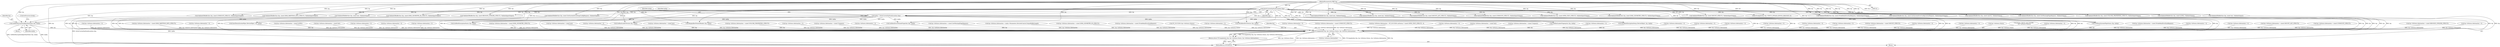 digraph "0_VeraCrypt_f30f9339c9a0b9bbcc6f5ad38804af39db1f479e@API" {
"1002858" [label="(Call,GetBootEncryptionAlgorithmName (Irp, irpSp))"];
"1000132" [label="(Call,IoGetCurrentIrpStackLocation (Irp))"];
"1000127" [label="(MethodParameterIn,PIRP Irp)"];
"1000130" [label="(Call,irpSp = IoGetCurrentIrpStackLocation (Irp))"];
"1003188" [label="(Call,TCCompleteIrp (Irp, Irp->IoStatus.Status, Irp->IoStatus.Information))"];
"1003187" [label="(Return,return TCCompleteIrp (Irp, Irp->IoStatus.Status, Irp->IoStatus.Information);)"];
"1000281" [label="(Call,ValidateIOBufferSize (Irp, sizeof (int), ValidateOutput))"];
"1001775" [label="(Call,Irp->IoStatus.Information = sizeof (RESOLVE_SYMLINK_STRUCT))"];
"1003062" [label="(Call,Irp->IoStatus.Information = 0)"];
"1002098" [label="(Call,ValidateIOBufferSize (Irp, sizeof (DISK_GEOMETRY_EX_STRUCT), ValidateInputOutput))"];
"1001146" [label="(Call,Irp->IoStatus.Information = 0)"];
"1002853" [label="(Call,GetBootLoaderFingerprint (Irp, irpSp))"];
"1002859" [label="(Identifier,Irp)"];
"1001736" [label="(Call,ValidateIOBufferSize (Irp, sizeof (RESOLVE_SYMLINK_STRUCT), ValidateInputOutput))"];
"1002014" [label="(Call,Irp->IoStatus.Information = sizeof (DISK_PARTITION_INFO_STRUCT))"];
"1001090" [label="(Call,Irp->IoStatus.Information = 0)"];
"1001459" [label="(Call,ValidateIOBufferSize (Irp, sizeof (VOLUME_PROPERTIES_STRUCT), ValidateInputOutput))"];
"1002951" [label="(Call,GetDecoySystemWipeStatus (Irp, irpSp))"];
"1003200" [label="(MethodReturn,NTSTATUS)"];
"1000166" [label="(Call,Irp->IoStatus.Information = sizeof (LONG))"];
"1000335" [label="(Call,Irp->IoStatus.Information = sizeof (int))"];
"1003045" [label="(Call,Irp->IoStatus.Information = 0)"];
"1002563" [label="(Call,Irp->IoStatus.Information = 0)"];
"1000772" [label="(Call,Irp->IoStatus.Information = 0)"];
"1002906" [label="(Call,StartDecoySystemWipe (DeviceObject, Irp, irpSp))"];
"1002817" [label="(Call,GetBootEncryptionStatus (Irp, irpSp))"];
"1002080" [label="(Call,Irp->IoStatus.Information = sizeof (DISK_GEOMETRY_STRUCT))"];
"1000147" [label="(Call,ValidateIOBufferSize (Irp, sizeof (LONG), ValidateOutput))"];
"1002883" [label="(Call,Irp->IoStatus.Information = sizeof (int))"];
"1002808" [label="(Call,Irp->IoStatus.Information = 0)"];
"1000220" [label="(Call,ValidateIOBufferSize (Irp, sizeof (int), ValidateOutput))"];
"1000128" [label="(Block,)"];
"1000263" [label="(Call,Irp->IoStatus.Information = sizeof (int))"];
"1000132" [label="(Call,IoGetCurrentIrpStackLocation (Irp))"];
"1002670" [label="(Call,ValidateIOBufferSize (Irp, sizeof (UNMOUNT_STRUCT), ValidateInputOutput))"];
"1003187" [label="(Return,return TCCompleteIrp (Irp, Irp->IoStatus.Status, Irp->IoStatus.Information);)"];
"1001725" [label="(Call,Irp->IoStatus.Information = sizeof (VOLUME_PROPERTIES_STRUCT))"];
"1000143" [label="(Block,)"];
"1002435" [label="(Call,Irp->IoStatus.Information = 0)"];
"1001793" [label="(Call,ValidateIOBufferSize (Irp, sizeof (DISK_PARTITION_INFO_STRUCT), ValidateInputOutput))"];
"1003118" [label="(Call,Irp->IoStatus.Information = sizeof (*request))"];
"1001054" [label="(Call,Irp->IoStatus.Information = 0)"];
"1003195" [label="(Call,Irp->IoStatus.Information)"];
"1002864" [label="(Call,ValidateIOBufferSize (Irp, sizeof (int), ValidateOutput))"];
"1001182" [label="(Call,ValidateIOBufferSize (Irp, sizeof (MOUNT_LIST_STRUCT), ValidateOutput))"];
"1003007" [label="(Call,Irp->IoStatus.Information = sizeof (GetWarningFlagsRequest))"];
"1001443" [label="(Call,Irp->IoStatus.Information = irpSp->Parameters.DeviceIoControl.OutputBufferLength)"];
"1002296" [label="(Call,Irp->IoStatus.Information = sizeof (DISK_GEOMETRY_EX_STRUCT))"];
"1002414" [label="(Call,Irp->IoStatus.Information = sizeof (ProbeRealDriveSizeRequest))"];
"1003152" [label="(Call,NT_SUCCESS (Irp->IoStatus.Status))"];
"1002926" [label="(Call,Irp->IoStatus.Information = 0)"];
"1000374" [label="(Call,ValidateIOBufferSize (Irp, sizeof (OPEN_TEST_STRUCT), ValidateInputOutput))"];
"1003189" [label="(Identifier,Irp)"];
"1001172" [label="(Call,Irp->IoStatus.Information = 0)"];
"1002474" [label="(Call,ValidateIOBufferSize (Irp, sizeof (MOUNT_STRUCT), ValidateInputOutput))"];
"1002860" [label="(Identifier,irpSp)"];
"1002330" [label="(Call,ValidateIOBufferSize (Irp, sizeof (ProbeRealDriveSizeRequest), ValidateInputOutput))"];
"1002722" [label="(Call,Irp->IoStatus.Information = sizeof (UNMOUNT_STRUCT))"];
"1000715" [label="(Call,Irp->IoStatus.Information = NT_SUCCESS (ntStatus) ? sizeof (OPEN_TEST_STRUCT) : 0)"];
"1002861" [label="(ControlStructure,break;)"];
"1002822" [label="(Call,Irp->IoStatus.Information = 0)"];
"1000202" [label="(Call,Irp->IoStatus.Information = sizeof (int))"];
"1000758" [label="(Call,ValidateIOBufferSize (Irp, sizeof (GetSystemDriveConfigurationRequest), ValidateInputOutput))"];
"1001036" [label="(Call,Irp->IoStatus.Information = sizeof (*request))"];
"1001406" [label="(Call,ValidateIOBufferSize (Irp, sizeof (uint32), ValidateOutput))"];
"1000127" [label="(MethodParameterIn,PIRP Irp)"];
"1002910" [label="(Call,Irp->IoStatus.Information = 0)"];
"1002858" [label="(Call,GetBootEncryptionAlgorithmName (Irp, irpSp))"];
"1002788" [label="(Call,StartBootEncryptionSetup (DeviceObject, Irp, irpSp))"];
"1001126" [label="(Call,Irp->IoStatus.Information = 0)"];
"1002965" [label="(Call,Irp->IoStatus.Information = 0)"];
"1002792" [label="(Call,Irp->IoStatus.Information = 0)"];
"1002975" [label="(Call,ValidateIOBufferSize (Irp, sizeof (GetWarningFlagsRequest), ValidateOutput))"];
"1003136" [label="(Call,Irp->IoStatus.Information = 0)"];
"1003073" [label="(Call,ValidateIOBufferSize (Irp, sizeof (GetSystemDriveDumpConfigRequest), ValidateOutput))"];
"1003188" [label="(Call,TCCompleteIrp (Irp, Irp->IoStatus.Status, Irp->IoStatus.Information))"];
"1002942" [label="(Call,Irp->IoStatus.Information = 0)"];
"1001070" [label="(Call,Irp->IoStatus.Information = 0)"];
"1002587" [label="(Call,Irp->IoStatus.Information = sizeof (MOUNT_STRUCT))"];
"1000847" [label="(Call,Irp->IoStatus.Information = 0)"];
"1002843" [label="(Call,GetBootLoaderVersion (Irp, irpSp))"];
"1003146" [label="(Call,TCCompleteIrp (Irp, STATUS_INVALID_DEVICE_REQUEST, 0))"];
"1002848" [label="(Call,ReopenBootVolumeHeader (Irp, irpSp))"];
"1001489" [label="(Call,Irp->IoStatus.Information = 0)"];
"1003190" [label="(Call,Irp->IoStatus.Status)"];
"1000131" [label="(Identifier,irpSp)"];
"1000133" [label="(Identifier,Irp)"];
"1003180" [label="(Call,Dump (\"IOCTL error 0x%08x\n\", Irp->IoStatus.Status))"];
"1002379" [label="(Call,Irp->IoStatus.Information = 0)"];
"1002838" [label="(Call,GetBootDriveVolumeProperties (Irp, irpSp))"];
"1000184" [label="(Call,ValidateIOBufferSize (Irp, sizeof (int), ValidateOutput))"];
"1002740" [label="(Call,ValidateIOBufferSize (Irp, sizeof (UNMOUNT_STRUCT), ValidateInputOutput))"];
"1002456" [label="(Call,Irp->IoStatus.Information = sizeof (ProbeRealDriveSizeRequest))"];
"1002320" [label="(Call,Irp->IoStatus.Information = 0)"];
"1000139" [label="(Identifier,irpSp)"];
"1002032" [label="(Call,ValidateIOBufferSize (Irp, sizeof (DISK_GEOMETRY_STRUCT), ValidateInputOutput))"];
"1002962" [label="(Call,WriteBootDriveSector (Irp, irpSp))"];
"1000130" [label="(Call,irpSp = IoGetCurrentIrpStackLocation (Irp))"];
"1001107" [label="(Call,Irp->IoStatus.Information = 0)"];
"1001395" [label="(Call,Irp->IoStatus.Information = sizeof (MOUNT_LIST_STRUCT))"];
"1002765" [label="(Call,Irp->IoStatus.Information = sizeof (UNMOUNT_STRUCT))"];
"1002858" -> "1000143"  [label="AST: "];
"1002858" -> "1002860"  [label="CFG: "];
"1002859" -> "1002858"  [label="AST: "];
"1002860" -> "1002858"  [label="AST: "];
"1002861" -> "1002858"  [label="CFG: "];
"1002858" -> "1003200"  [label="DDG: GetBootEncryptionAlgorithmName (Irp, irpSp)"];
"1002858" -> "1003200"  [label="DDG: irpSp"];
"1000132" -> "1002858"  [label="DDG: Irp"];
"1000127" -> "1002858"  [label="DDG: Irp"];
"1000130" -> "1002858"  [label="DDG: irpSp"];
"1002858" -> "1003188"  [label="DDG: Irp"];
"1000132" -> "1000130"  [label="AST: "];
"1000132" -> "1000133"  [label="CFG: "];
"1000133" -> "1000132"  [label="AST: "];
"1000130" -> "1000132"  [label="CFG: "];
"1000132" -> "1000130"  [label="DDG: Irp"];
"1000127" -> "1000132"  [label="DDG: Irp"];
"1000132" -> "1000147"  [label="DDG: Irp"];
"1000132" -> "1000184"  [label="DDG: Irp"];
"1000132" -> "1000220"  [label="DDG: Irp"];
"1000132" -> "1000281"  [label="DDG: Irp"];
"1000132" -> "1000374"  [label="DDG: Irp"];
"1000132" -> "1000758"  [label="DDG: Irp"];
"1000132" -> "1001182"  [label="DDG: Irp"];
"1000132" -> "1001406"  [label="DDG: Irp"];
"1000132" -> "1001459"  [label="DDG: Irp"];
"1000132" -> "1001736"  [label="DDG: Irp"];
"1000132" -> "1001793"  [label="DDG: Irp"];
"1000132" -> "1002032"  [label="DDG: Irp"];
"1000132" -> "1002098"  [label="DDG: Irp"];
"1000132" -> "1002330"  [label="DDG: Irp"];
"1000132" -> "1002474"  [label="DDG: Irp"];
"1000132" -> "1002670"  [label="DDG: Irp"];
"1000132" -> "1002740"  [label="DDG: Irp"];
"1000132" -> "1002788"  [label="DDG: Irp"];
"1000132" -> "1002817"  [label="DDG: Irp"];
"1000132" -> "1002838"  [label="DDG: Irp"];
"1000132" -> "1002843"  [label="DDG: Irp"];
"1000132" -> "1002848"  [label="DDG: Irp"];
"1000132" -> "1002853"  [label="DDG: Irp"];
"1000132" -> "1002864"  [label="DDG: Irp"];
"1000132" -> "1002906"  [label="DDG: Irp"];
"1000132" -> "1002951"  [label="DDG: Irp"];
"1000132" -> "1002962"  [label="DDG: Irp"];
"1000132" -> "1002975"  [label="DDG: Irp"];
"1000132" -> "1003073"  [label="DDG: Irp"];
"1000132" -> "1003146"  [label="DDG: Irp"];
"1000132" -> "1003188"  [label="DDG: Irp"];
"1000127" -> "1000124"  [label="AST: "];
"1000127" -> "1003200"  [label="DDG: Irp"];
"1000127" -> "1000147"  [label="DDG: Irp"];
"1000127" -> "1000184"  [label="DDG: Irp"];
"1000127" -> "1000220"  [label="DDG: Irp"];
"1000127" -> "1000281"  [label="DDG: Irp"];
"1000127" -> "1000374"  [label="DDG: Irp"];
"1000127" -> "1000758"  [label="DDG: Irp"];
"1000127" -> "1001182"  [label="DDG: Irp"];
"1000127" -> "1001406"  [label="DDG: Irp"];
"1000127" -> "1001459"  [label="DDG: Irp"];
"1000127" -> "1001736"  [label="DDG: Irp"];
"1000127" -> "1001793"  [label="DDG: Irp"];
"1000127" -> "1002032"  [label="DDG: Irp"];
"1000127" -> "1002098"  [label="DDG: Irp"];
"1000127" -> "1002330"  [label="DDG: Irp"];
"1000127" -> "1002474"  [label="DDG: Irp"];
"1000127" -> "1002670"  [label="DDG: Irp"];
"1000127" -> "1002740"  [label="DDG: Irp"];
"1000127" -> "1002788"  [label="DDG: Irp"];
"1000127" -> "1002817"  [label="DDG: Irp"];
"1000127" -> "1002838"  [label="DDG: Irp"];
"1000127" -> "1002843"  [label="DDG: Irp"];
"1000127" -> "1002848"  [label="DDG: Irp"];
"1000127" -> "1002853"  [label="DDG: Irp"];
"1000127" -> "1002864"  [label="DDG: Irp"];
"1000127" -> "1002906"  [label="DDG: Irp"];
"1000127" -> "1002951"  [label="DDG: Irp"];
"1000127" -> "1002962"  [label="DDG: Irp"];
"1000127" -> "1002975"  [label="DDG: Irp"];
"1000127" -> "1003073"  [label="DDG: Irp"];
"1000127" -> "1003146"  [label="DDG: Irp"];
"1000127" -> "1003188"  [label="DDG: Irp"];
"1000130" -> "1000128"  [label="AST: "];
"1000131" -> "1000130"  [label="AST: "];
"1000139" -> "1000130"  [label="CFG: "];
"1000130" -> "1003200"  [label="DDG: IoGetCurrentIrpStackLocation (Irp)"];
"1000130" -> "1003200"  [label="DDG: irpSp"];
"1000130" -> "1002788"  [label="DDG: irpSp"];
"1000130" -> "1002817"  [label="DDG: irpSp"];
"1000130" -> "1002838"  [label="DDG: irpSp"];
"1000130" -> "1002843"  [label="DDG: irpSp"];
"1000130" -> "1002848"  [label="DDG: irpSp"];
"1000130" -> "1002853"  [label="DDG: irpSp"];
"1000130" -> "1002906"  [label="DDG: irpSp"];
"1000130" -> "1002951"  [label="DDG: irpSp"];
"1000130" -> "1002962"  [label="DDG: irpSp"];
"1003188" -> "1003187"  [label="AST: "];
"1003188" -> "1003195"  [label="CFG: "];
"1003189" -> "1003188"  [label="AST: "];
"1003190" -> "1003188"  [label="AST: "];
"1003195" -> "1003188"  [label="AST: "];
"1003187" -> "1003188"  [label="CFG: "];
"1003188" -> "1003200"  [label="DDG: Irp->IoStatus.Status"];
"1003188" -> "1003200"  [label="DDG: Irp->IoStatus.Information"];
"1003188" -> "1003200"  [label="DDG: TCCompleteIrp (Irp, Irp->IoStatus.Status, Irp->IoStatus.Information)"];
"1003188" -> "1003200"  [label="DDG: Irp"];
"1003188" -> "1003187"  [label="DDG: TCCompleteIrp (Irp, Irp->IoStatus.Status, Irp->IoStatus.Information)"];
"1000184" -> "1003188"  [label="DDG: Irp"];
"1002906" -> "1003188"  [label="DDG: Irp"];
"1002838" -> "1003188"  [label="DDG: Irp"];
"1002951" -> "1003188"  [label="DDG: Irp"];
"1002098" -> "1003188"  [label="DDG: Irp"];
"1000147" -> "1003188"  [label="DDG: Irp"];
"1001736" -> "1003188"  [label="DDG: Irp"];
"1002670" -> "1003188"  [label="DDG: Irp"];
"1002962" -> "1003188"  [label="DDG: Irp"];
"1002032" -> "1003188"  [label="DDG: Irp"];
"1002330" -> "1003188"  [label="DDG: Irp"];
"1000220" -> "1003188"  [label="DDG: Irp"];
"1001459" -> "1003188"  [label="DDG: Irp"];
"1000374" -> "1003188"  [label="DDG: Irp"];
"1002848" -> "1003188"  [label="DDG: Irp"];
"1000281" -> "1003188"  [label="DDG: Irp"];
"1002474" -> "1003188"  [label="DDG: Irp"];
"1002817" -> "1003188"  [label="DDG: Irp"];
"1002788" -> "1003188"  [label="DDG: Irp"];
"1002864" -> "1003188"  [label="DDG: Irp"];
"1002843" -> "1003188"  [label="DDG: Irp"];
"1001182" -> "1003188"  [label="DDG: Irp"];
"1001793" -> "1003188"  [label="DDG: Irp"];
"1000758" -> "1003188"  [label="DDG: Irp"];
"1003073" -> "1003188"  [label="DDG: Irp"];
"1002740" -> "1003188"  [label="DDG: Irp"];
"1002975" -> "1003188"  [label="DDG: Irp"];
"1001406" -> "1003188"  [label="DDG: Irp"];
"1002853" -> "1003188"  [label="DDG: Irp"];
"1003180" -> "1003188"  [label="DDG: Irp->IoStatus.Status"];
"1003152" -> "1003188"  [label="DDG: Irp->IoStatus.Status"];
"1002014" -> "1003188"  [label="DDG: Irp->IoStatus.Information"];
"1001054" -> "1003188"  [label="DDG: Irp->IoStatus.Information"];
"1002456" -> "1003188"  [label="DDG: Irp->IoStatus.Information"];
"1001172" -> "1003188"  [label="DDG: Irp->IoStatus.Information"];
"1002926" -> "1003188"  [label="DDG: Irp->IoStatus.Information"];
"1002808" -> "1003188"  [label="DDG: Irp->IoStatus.Information"];
"1002563" -> "1003188"  [label="DDG: Irp->IoStatus.Information"];
"1001725" -> "1003188"  [label="DDG: Irp->IoStatus.Information"];
"1002965" -> "1003188"  [label="DDG: Irp->IoStatus.Information"];
"1000715" -> "1003188"  [label="DDG: Irp->IoStatus.Information"];
"1002722" -> "1003188"  [label="DDG: Irp->IoStatus.Information"];
"1000335" -> "1003188"  [label="DDG: Irp->IoStatus.Information"];
"1000772" -> "1003188"  [label="DDG: Irp->IoStatus.Information"];
"1001126" -> "1003188"  [label="DDG: Irp->IoStatus.Information"];
"1003136" -> "1003188"  [label="DDG: Irp->IoStatus.Information"];
"1003118" -> "1003188"  [label="DDG: Irp->IoStatus.Information"];
"1002414" -> "1003188"  [label="DDG: Irp->IoStatus.Information"];
"1001107" -> "1003188"  [label="DDG: Irp->IoStatus.Information"];
"1002080" -> "1003188"  [label="DDG: Irp->IoStatus.Information"];
"1002765" -> "1003188"  [label="DDG: Irp->IoStatus.Information"];
"1002296" -> "1003188"  [label="DDG: Irp->IoStatus.Information"];
"1002320" -> "1003188"  [label="DDG: Irp->IoStatus.Information"];
"1000166" -> "1003188"  [label="DDG: Irp->IoStatus.Information"];
"1001443" -> "1003188"  [label="DDG: Irp->IoStatus.Information"];
"1002587" -> "1003188"  [label="DDG: Irp->IoStatus.Information"];
"1001090" -> "1003188"  [label="DDG: Irp->IoStatus.Information"];
"1002792" -> "1003188"  [label="DDG: Irp->IoStatus.Information"];
"1000263" -> "1003188"  [label="DDG: Irp->IoStatus.Information"];
"1000202" -> "1003188"  [label="DDG: Irp->IoStatus.Information"];
"1002942" -> "1003188"  [label="DDG: Irp->IoStatus.Information"];
"1000847" -> "1003188"  [label="DDG: Irp->IoStatus.Information"];
"1003045" -> "1003188"  [label="DDG: Irp->IoStatus.Information"];
"1003007" -> "1003188"  [label="DDG: Irp->IoStatus.Information"];
"1002883" -> "1003188"  [label="DDG: Irp->IoStatus.Information"];
"1002435" -> "1003188"  [label="DDG: Irp->IoStatus.Information"];
"1002379" -> "1003188"  [label="DDG: Irp->IoStatus.Information"];
"1001036" -> "1003188"  [label="DDG: Irp->IoStatus.Information"];
"1002910" -> "1003188"  [label="DDG: Irp->IoStatus.Information"];
"1003062" -> "1003188"  [label="DDG: Irp->IoStatus.Information"];
"1002822" -> "1003188"  [label="DDG: Irp->IoStatus.Information"];
"1001146" -> "1003188"  [label="DDG: Irp->IoStatus.Information"];
"1001070" -> "1003188"  [label="DDG: Irp->IoStatus.Information"];
"1001489" -> "1003188"  [label="DDG: Irp->IoStatus.Information"];
"1001775" -> "1003188"  [label="DDG: Irp->IoStatus.Information"];
"1001395" -> "1003188"  [label="DDG: Irp->IoStatus.Information"];
"1003187" -> "1000128"  [label="AST: "];
"1003200" -> "1003187"  [label="CFG: "];
"1003187" -> "1003200"  [label="DDG: <RET>"];
}
